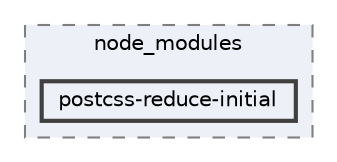 digraph "pkiclassroomrescheduler/src/main/frontend/node_modules/postcss-reduce-initial"
{
 // LATEX_PDF_SIZE
  bgcolor="transparent";
  edge [fontname=Helvetica,fontsize=10,labelfontname=Helvetica,labelfontsize=10];
  node [fontname=Helvetica,fontsize=10,shape=box,height=0.2,width=0.4];
  compound=true
  subgraph clusterdir_72953eda66ccb3a2722c28e1c3e6c23b {
    graph [ bgcolor="#edf0f7", pencolor="grey50", label="node_modules", fontname=Helvetica,fontsize=10 style="filled,dashed", URL="dir_72953eda66ccb3a2722c28e1c3e6c23b.html",tooltip=""]
  dir_ade86ab33ff7cbfe4b6eee22132a8443 [label="postcss-reduce-initial", fillcolor="#edf0f7", color="grey25", style="filled,bold", URL="dir_ade86ab33ff7cbfe4b6eee22132a8443.html",tooltip=""];
  }
}
